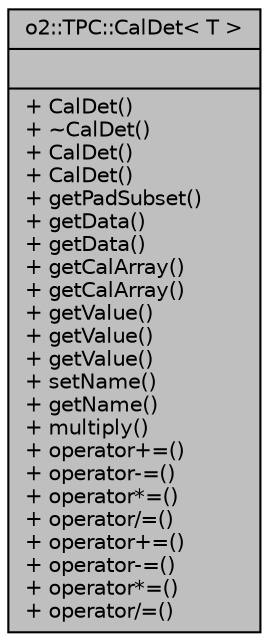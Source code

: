 digraph "o2::TPC::CalDet&lt; T &gt;"
{
 // INTERACTIVE_SVG=YES
  bgcolor="transparent";
  edge [fontname="Helvetica",fontsize="10",labelfontname="Helvetica",labelfontsize="10"];
  node [fontname="Helvetica",fontsize="10",shape=record];
  Node1 [label="{o2::TPC::CalDet\< T \>\n||+ CalDet()\l+ ~CalDet()\l+ CalDet()\l+ CalDet()\l+ getPadSubset()\l+ getData()\l+ getData()\l+ getCalArray()\l+ getCalArray()\l+ getValue()\l+ getValue()\l+ getValue()\l+ setName()\l+ getName()\l+ multiply()\l+ operator+=()\l+ operator-=()\l+ operator*=()\l+ operator/=()\l+ operator+=()\l+ operator-=()\l+ operator*=()\l+ operator/=()\l}",height=0.2,width=0.4,color="black", fillcolor="grey75", style="filled" fontcolor="black"];
}
